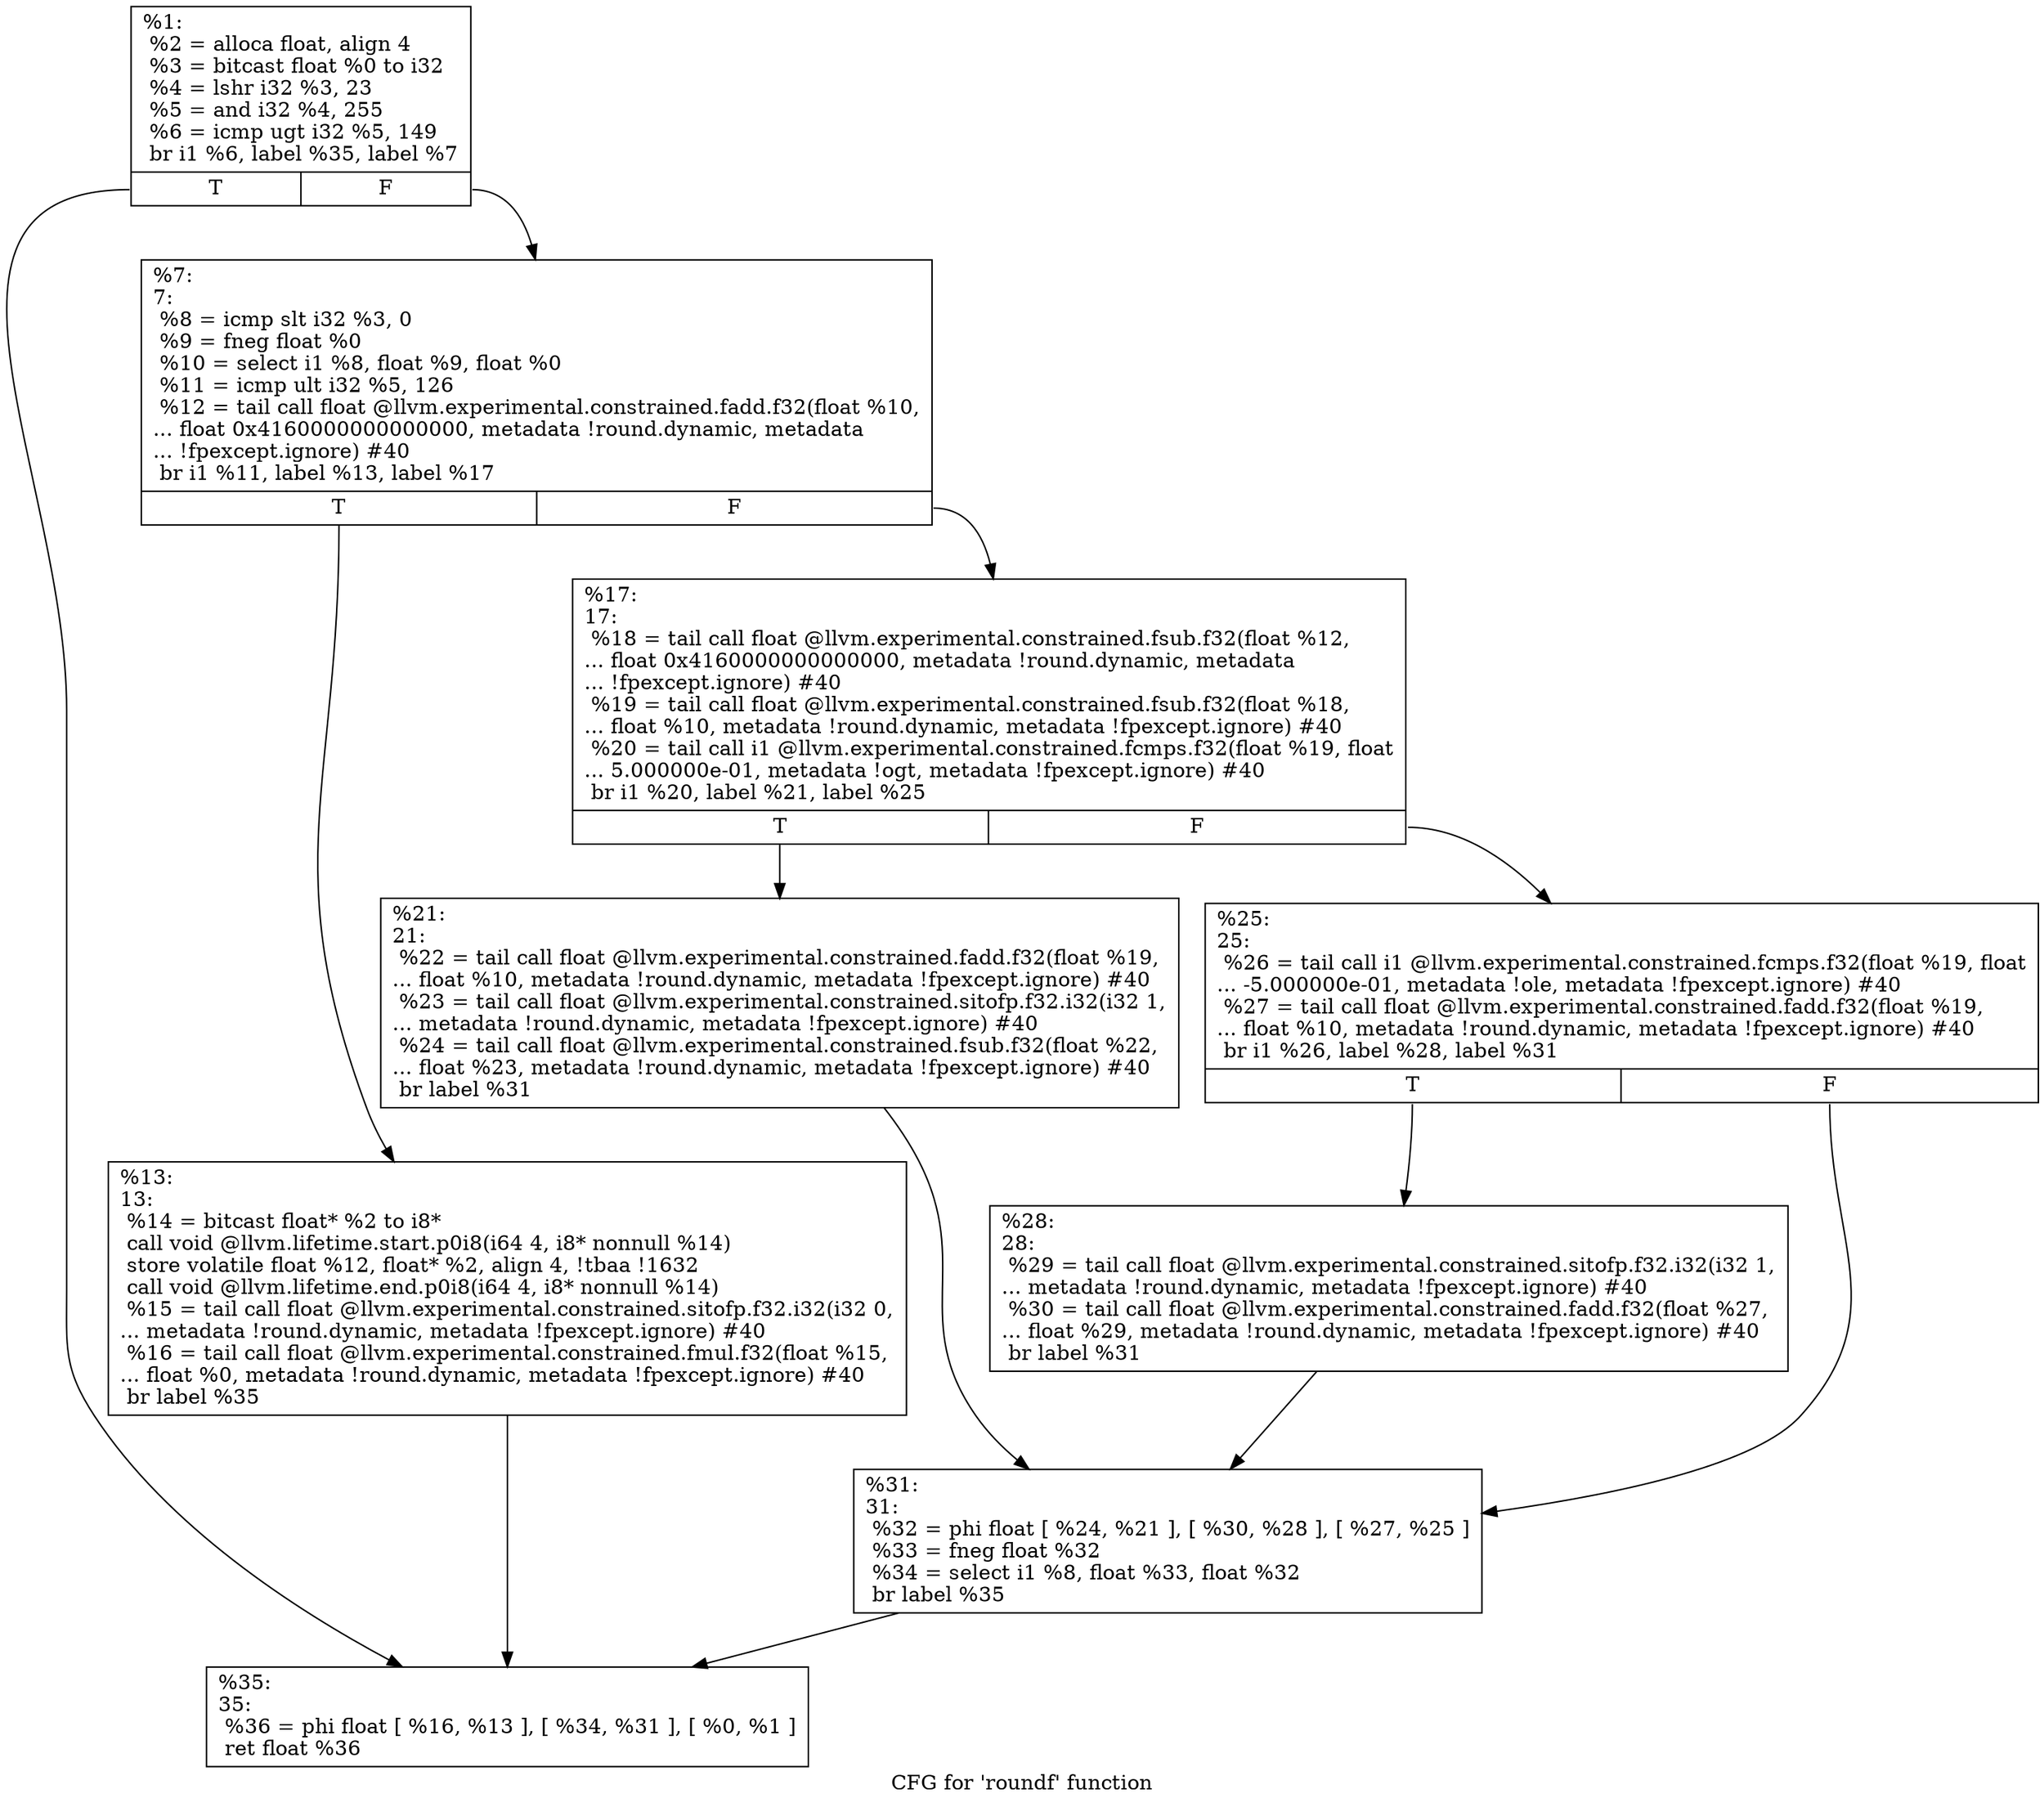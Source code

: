 digraph "CFG for 'roundf' function" {
	label="CFG for 'roundf' function";

	Node0x1d54100 [shape=record,label="{%1:\l  %2 = alloca float, align 4\l  %3 = bitcast float %0 to i32\l  %4 = lshr i32 %3, 23\l  %5 = and i32 %4, 255\l  %6 = icmp ugt i32 %5, 149\l  br i1 %6, label %35, label %7\l|{<s0>T|<s1>F}}"];
	Node0x1d54100:s0 -> Node0x1d54380;
	Node0x1d54100:s1 -> Node0x1d54150;
	Node0x1d54150 [shape=record,label="{%7:\l7:                                                \l  %8 = icmp slt i32 %3, 0\l  %9 = fneg float %0\l  %10 = select i1 %8, float %9, float %0\l  %11 = icmp ult i32 %5, 126\l  %12 = tail call float @llvm.experimental.constrained.fadd.f32(float %10,\l... float 0x4160000000000000, metadata !round.dynamic, metadata\l... !fpexcept.ignore) #40\l  br i1 %11, label %13, label %17\l|{<s0>T|<s1>F}}"];
	Node0x1d54150:s0 -> Node0x1d541a0;
	Node0x1d54150:s1 -> Node0x1d541f0;
	Node0x1d541a0 [shape=record,label="{%13:\l13:                                               \l  %14 = bitcast float* %2 to i8*\l  call void @llvm.lifetime.start.p0i8(i64 4, i8* nonnull %14)\l  store volatile float %12, float* %2, align 4, !tbaa !1632\l  call void @llvm.lifetime.end.p0i8(i64 4, i8* nonnull %14)\l  %15 = tail call float @llvm.experimental.constrained.sitofp.f32.i32(i32 0,\l... metadata !round.dynamic, metadata !fpexcept.ignore) #40\l  %16 = tail call float @llvm.experimental.constrained.fmul.f32(float %15,\l... float %0, metadata !round.dynamic, metadata !fpexcept.ignore) #40\l  br label %35\l}"];
	Node0x1d541a0 -> Node0x1d54380;
	Node0x1d541f0 [shape=record,label="{%17:\l17:                                               \l  %18 = tail call float @llvm.experimental.constrained.fsub.f32(float %12,\l... float 0x4160000000000000, metadata !round.dynamic, metadata\l... !fpexcept.ignore) #40\l  %19 = tail call float @llvm.experimental.constrained.fsub.f32(float %18,\l... float %10, metadata !round.dynamic, metadata !fpexcept.ignore) #40\l  %20 = tail call i1 @llvm.experimental.constrained.fcmps.f32(float %19, float\l... 5.000000e-01, metadata !ogt, metadata !fpexcept.ignore) #40\l  br i1 %20, label %21, label %25\l|{<s0>T|<s1>F}}"];
	Node0x1d541f0:s0 -> Node0x1d54240;
	Node0x1d541f0:s1 -> Node0x1d54290;
	Node0x1d54240 [shape=record,label="{%21:\l21:                                               \l  %22 = tail call float @llvm.experimental.constrained.fadd.f32(float %19,\l... float %10, metadata !round.dynamic, metadata !fpexcept.ignore) #40\l  %23 = tail call float @llvm.experimental.constrained.sitofp.f32.i32(i32 1,\l... metadata !round.dynamic, metadata !fpexcept.ignore) #40\l  %24 = tail call float @llvm.experimental.constrained.fsub.f32(float %22,\l... float %23, metadata !round.dynamic, metadata !fpexcept.ignore) #40\l  br label %31\l}"];
	Node0x1d54240 -> Node0x1d54330;
	Node0x1d54290 [shape=record,label="{%25:\l25:                                               \l  %26 = tail call i1 @llvm.experimental.constrained.fcmps.f32(float %19, float\l... -5.000000e-01, metadata !ole, metadata !fpexcept.ignore) #40\l  %27 = tail call float @llvm.experimental.constrained.fadd.f32(float %19,\l... float %10, metadata !round.dynamic, metadata !fpexcept.ignore) #40\l  br i1 %26, label %28, label %31\l|{<s0>T|<s1>F}}"];
	Node0x1d54290:s0 -> Node0x1d542e0;
	Node0x1d54290:s1 -> Node0x1d54330;
	Node0x1d542e0 [shape=record,label="{%28:\l28:                                               \l  %29 = tail call float @llvm.experimental.constrained.sitofp.f32.i32(i32 1,\l... metadata !round.dynamic, metadata !fpexcept.ignore) #40\l  %30 = tail call float @llvm.experimental.constrained.fadd.f32(float %27,\l... float %29, metadata !round.dynamic, metadata !fpexcept.ignore) #40\l  br label %31\l}"];
	Node0x1d542e0 -> Node0x1d54330;
	Node0x1d54330 [shape=record,label="{%31:\l31:                                               \l  %32 = phi float [ %24, %21 ], [ %30, %28 ], [ %27, %25 ]\l  %33 = fneg float %32\l  %34 = select i1 %8, float %33, float %32\l  br label %35\l}"];
	Node0x1d54330 -> Node0x1d54380;
	Node0x1d54380 [shape=record,label="{%35:\l35:                                               \l  %36 = phi float [ %16, %13 ], [ %34, %31 ], [ %0, %1 ]\l  ret float %36\l}"];
}
